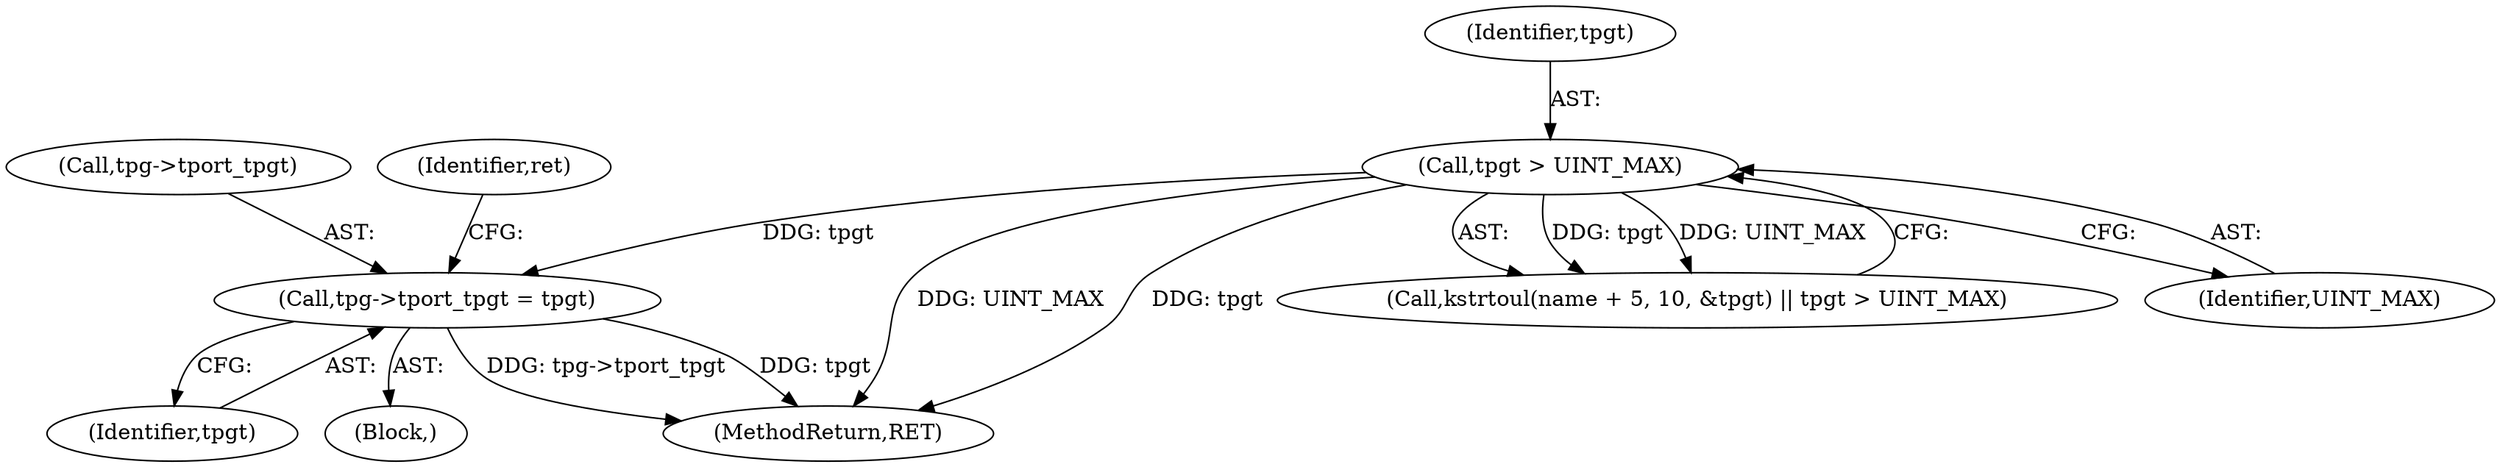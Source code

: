 digraph "0_linux_59c816c1f24df0204e01851431d3bab3eb76719c@pointer" {
"1000165" [label="(Call,tpg->tport_tpgt = tpgt)"];
"1000127" [label="(Call,tpgt > UINT_MAX)"];
"1000128" [label="(Identifier,tpgt)"];
"1000169" [label="(Identifier,tpgt)"];
"1000104" [label="(Block,)"];
"1000211" [label="(MethodReturn,RET)"];
"1000166" [label="(Call,tpg->tport_tpgt)"];
"1000119" [label="(Call,kstrtoul(name + 5, 10, &tpgt) || tpgt > UINT_MAX)"];
"1000129" [label="(Identifier,UINT_MAX)"];
"1000165" [label="(Call,tpg->tport_tpgt = tpgt)"];
"1000127" [label="(Call,tpgt > UINT_MAX)"];
"1000171" [label="(Identifier,ret)"];
"1000165" -> "1000104"  [label="AST: "];
"1000165" -> "1000169"  [label="CFG: "];
"1000166" -> "1000165"  [label="AST: "];
"1000169" -> "1000165"  [label="AST: "];
"1000171" -> "1000165"  [label="CFG: "];
"1000165" -> "1000211"  [label="DDG: tpg->tport_tpgt"];
"1000165" -> "1000211"  [label="DDG: tpgt"];
"1000127" -> "1000165"  [label="DDG: tpgt"];
"1000127" -> "1000119"  [label="AST: "];
"1000127" -> "1000129"  [label="CFG: "];
"1000128" -> "1000127"  [label="AST: "];
"1000129" -> "1000127"  [label="AST: "];
"1000119" -> "1000127"  [label="CFG: "];
"1000127" -> "1000211"  [label="DDG: UINT_MAX"];
"1000127" -> "1000211"  [label="DDG: tpgt"];
"1000127" -> "1000119"  [label="DDG: tpgt"];
"1000127" -> "1000119"  [label="DDG: UINT_MAX"];
}
